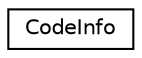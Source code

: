digraph "Graphical Class Hierarchy"
{
 // INTERACTIVE_SVG=YES
 // LATEX_PDF_SIZE
  edge [fontname="Helvetica",fontsize="10",labelfontname="Helvetica",labelfontsize="10"];
  node [fontname="Helvetica",fontsize="10",shape=record];
  rankdir="LR";
  Node0 [label="CodeInfo",height=0.2,width=0.4,color="black", fillcolor="white", style="filled",URL="$struct_code_info.html",tooltip="Structure that contains the related information of the code."];
}
